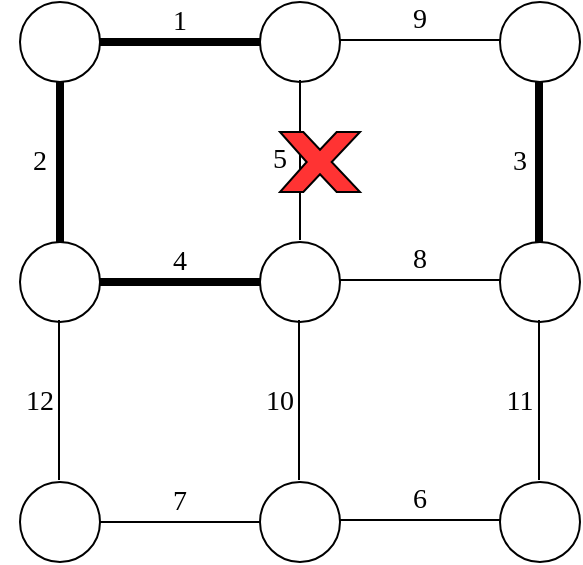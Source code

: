 <mxfile version="12.6.5" type="device"><diagram id="jyq_wcjJXAYkktYyEcSe" name="Page-1"><mxGraphModel dx="1092" dy="816" grid="1" gridSize="10" guides="1" tooltips="1" connect="1" arrows="1" fold="1" page="1" pageScale="1" pageWidth="850" pageHeight="1100" math="0" shadow="0"><root><mxCell id="0"/><mxCell id="1" parent="0"/><mxCell id="CAmT5Isu5UfrCfacod3J-1" value="" style="ellipse;whiteSpace=wrap;html=1;aspect=fixed;" parent="1" vertex="1"><mxGeometry x="40" y="40" width="40" height="40" as="geometry"/></mxCell><mxCell id="CAmT5Isu5UfrCfacod3J-2" value="" style="ellipse;whiteSpace=wrap;html=1;aspect=fixed;" parent="1" vertex="1"><mxGeometry x="160" y="40" width="40" height="40" as="geometry"/></mxCell><mxCell id="CAmT5Isu5UfrCfacod3J-3" value="" style="ellipse;whiteSpace=wrap;html=1;aspect=fixed;" parent="1" vertex="1"><mxGeometry x="280" y="40" width="40" height="40" as="geometry"/></mxCell><mxCell id="CAmT5Isu5UfrCfacod3J-4" value="" style="ellipse;whiteSpace=wrap;html=1;aspect=fixed;" parent="1" vertex="1"><mxGeometry x="280" y="160" width="40" height="40" as="geometry"/></mxCell><mxCell id="CAmT5Isu5UfrCfacod3J-5" value="" style="ellipse;whiteSpace=wrap;html=1;aspect=fixed;" parent="1" vertex="1"><mxGeometry x="160" y="160" width="40" height="40" as="geometry"/></mxCell><mxCell id="CAmT5Isu5UfrCfacod3J-6" value="" style="ellipse;whiteSpace=wrap;html=1;aspect=fixed;" parent="1" vertex="1"><mxGeometry x="40" y="160" width="40" height="40" as="geometry"/></mxCell><mxCell id="CAmT5Isu5UfrCfacod3J-7" value="" style="ellipse;whiteSpace=wrap;html=1;aspect=fixed;" parent="1" vertex="1"><mxGeometry x="280" y="280" width="40" height="40" as="geometry"/></mxCell><mxCell id="CAmT5Isu5UfrCfacod3J-8" value="" style="ellipse;whiteSpace=wrap;html=1;aspect=fixed;" parent="1" vertex="1"><mxGeometry x="160" y="280" width="40" height="40" as="geometry"/></mxCell><mxCell id="CAmT5Isu5UfrCfacod3J-9" value="" style="ellipse;whiteSpace=wrap;html=1;aspect=fixed;" parent="1" vertex="1"><mxGeometry x="40" y="280" width="40" height="40" as="geometry"/></mxCell><mxCell id="CAmT5Isu5UfrCfacod3J-10" value="" style="endArrow=none;html=1;exitX=1;exitY=0.5;exitDx=0;exitDy=0;entryX=0;entryY=0.5;entryDx=0;entryDy=0;verticalAlign=bottom;strokeWidth=4;" parent="1" source="CAmT5Isu5UfrCfacod3J-1" target="CAmT5Isu5UfrCfacod3J-2" edge="1"><mxGeometry width="50" height="50" relative="1" as="geometry"><mxPoint x="100" y="80" as="sourcePoint"/><mxPoint x="150" y="30" as="targetPoint"/></mxGeometry></mxCell><mxCell id="CAmT5Isu5UfrCfacod3J-14" value="" style="endArrow=none;html=1;entryX=0.5;entryY=1;entryDx=0;entryDy=0;exitX=0.5;exitY=0;exitDx=0;exitDy=0;fontFamily=cm;fontSize=14;labelPosition=left;verticalLabelPosition=middle;align=right;verticalAlign=middle;spacingLeft=5;strokeWidth=4;" parent="1" source="CAmT5Isu5UfrCfacod3J-6" target="CAmT5Isu5UfrCfacod3J-1" edge="1"><mxGeometry width="50" height="50" relative="1" as="geometry"><mxPoint x="40" y="390" as="sourcePoint"/><mxPoint x="90" y="340" as="targetPoint"/></mxGeometry></mxCell><mxCell id="CAmT5Isu5UfrCfacod3J-16" value="1" style="text;html=1;strokeColor=none;fillColor=none;align=center;verticalAlign=middle;whiteSpace=wrap;rounded=0;fontFamily=cm;fontSize=14;" parent="1" vertex="1"><mxGeometry x="100" y="40" width="40" height="20" as="geometry"/></mxCell><mxCell id="CAmT5Isu5UfrCfacod3J-17" value="2" style="text;html=1;strokeColor=none;fillColor=none;align=center;verticalAlign=middle;whiteSpace=wrap;rounded=0;fontFamily=cm;fontSize=14;" parent="1" vertex="1"><mxGeometry x="30" y="110" width="40" height="20" as="geometry"/></mxCell><mxCell id="CAmT5Isu5UfrCfacod3J-23" value="" style="endArrow=none;html=1;exitX=1;exitY=0.5;exitDx=0;exitDy=0;entryX=0;entryY=0.5;entryDx=0;entryDy=0;verticalAlign=bottom;strokeWidth=4;" parent="1" edge="1"><mxGeometry width="50" height="50" relative="1" as="geometry"><mxPoint x="80" y="180" as="sourcePoint"/><mxPoint x="160" y="180" as="targetPoint"/></mxGeometry></mxCell><mxCell id="CAmT5Isu5UfrCfacod3J-24" value="4" style="text;html=1;strokeColor=none;fillColor=none;align=center;verticalAlign=middle;whiteSpace=wrap;rounded=0;fontFamily=cm;fontSize=14;" parent="1" vertex="1"><mxGeometry x="100" y="160" width="40" height="20" as="geometry"/></mxCell><mxCell id="CAmT5Isu5UfrCfacod3J-25" value="" style="endArrow=none;html=1;exitX=1;exitY=0.5;exitDx=0;exitDy=0;entryX=0;entryY=0.5;entryDx=0;entryDy=0;verticalAlign=bottom;" parent="1" edge="1"><mxGeometry width="50" height="50" relative="1" as="geometry"><mxPoint x="80" y="300" as="sourcePoint"/><mxPoint x="160" y="300" as="targetPoint"/></mxGeometry></mxCell><mxCell id="CAmT5Isu5UfrCfacod3J-26" value="7" style="text;html=1;strokeColor=none;fillColor=none;align=center;verticalAlign=middle;whiteSpace=wrap;rounded=0;fontFamily=cm;fontSize=14;" parent="1" vertex="1"><mxGeometry x="100" y="280" width="40" height="20" as="geometry"/></mxCell><mxCell id="CAmT5Isu5UfrCfacod3J-27" value="" style="endArrow=none;html=1;exitX=1;exitY=0.5;exitDx=0;exitDy=0;entryX=0;entryY=0.5;entryDx=0;entryDy=0;verticalAlign=bottom;" parent="1" edge="1"><mxGeometry width="50" height="50" relative="1" as="geometry"><mxPoint x="200" y="59" as="sourcePoint"/><mxPoint x="280" y="59" as="targetPoint"/></mxGeometry></mxCell><mxCell id="CAmT5Isu5UfrCfacod3J-28" value="9" style="text;html=1;strokeColor=none;fillColor=none;align=center;verticalAlign=middle;whiteSpace=wrap;rounded=0;fontFamily=cm;fontSize=14;" parent="1" vertex="1"><mxGeometry x="220" y="39" width="40" height="20" as="geometry"/></mxCell><mxCell id="CAmT5Isu5UfrCfacod3J-29" value="" style="endArrow=none;html=1;exitX=1;exitY=0.5;exitDx=0;exitDy=0;entryX=0;entryY=0.5;entryDx=0;entryDy=0;verticalAlign=bottom;" parent="1" edge="1"><mxGeometry width="50" height="50" relative="1" as="geometry"><mxPoint x="200" y="179" as="sourcePoint"/><mxPoint x="280" y="179" as="targetPoint"/></mxGeometry></mxCell><mxCell id="CAmT5Isu5UfrCfacod3J-30" value="8" style="text;html=1;strokeColor=none;fillColor=none;align=center;verticalAlign=middle;whiteSpace=wrap;rounded=0;fontFamily=cm;fontSize=14;" parent="1" vertex="1"><mxGeometry x="220" y="159" width="40" height="20" as="geometry"/></mxCell><mxCell id="CAmT5Isu5UfrCfacod3J-31" value="" style="endArrow=none;html=1;exitX=1;exitY=0.5;exitDx=0;exitDy=0;entryX=0;entryY=0.5;entryDx=0;entryDy=0;verticalAlign=bottom;" parent="1" edge="1"><mxGeometry width="50" height="50" relative="1" as="geometry"><mxPoint x="200" y="299" as="sourcePoint"/><mxPoint x="280" y="299" as="targetPoint"/></mxGeometry></mxCell><mxCell id="CAmT5Isu5UfrCfacod3J-32" value="6" style="text;html=1;strokeColor=none;fillColor=none;align=center;verticalAlign=middle;whiteSpace=wrap;rounded=0;fontFamily=cm;fontSize=14;" parent="1" vertex="1"><mxGeometry x="220" y="279" width="40" height="20" as="geometry"/></mxCell><mxCell id="CAmT5Isu5UfrCfacod3J-33" value="" style="endArrow=none;html=1;entryX=0.5;entryY=1;entryDx=0;entryDy=0;exitX=0.5;exitY=0;exitDx=0;exitDy=0;fontFamily=cm;fontSize=14;labelPosition=left;verticalLabelPosition=middle;align=right;verticalAlign=middle;spacingLeft=5;" parent="1" edge="1"><mxGeometry width="50" height="50" relative="1" as="geometry"><mxPoint x="180" y="159" as="sourcePoint"/><mxPoint x="180" y="79" as="targetPoint"/></mxGeometry></mxCell><mxCell id="CAmT5Isu5UfrCfacod3J-34" value="5" style="text;html=1;strokeColor=none;fillColor=none;align=center;verticalAlign=middle;whiteSpace=wrap;rounded=0;fontFamily=cm;fontSize=14;" parent="1" vertex="1"><mxGeometry x="150" y="109" width="40" height="20" as="geometry"/></mxCell><mxCell id="CAmT5Isu5UfrCfacod3J-37" value="" style="endArrow=none;html=1;entryX=0.5;entryY=1;entryDx=0;entryDy=0;exitX=0.5;exitY=0;exitDx=0;exitDy=0;fontFamily=cm;fontSize=14;labelPosition=left;verticalLabelPosition=middle;align=right;verticalAlign=middle;spacingLeft=5;strokeWidth=4;" parent="1" edge="1"><mxGeometry width="50" height="50" relative="1" as="geometry"><mxPoint x="299.5" y="160" as="sourcePoint"/><mxPoint x="299.5" y="80" as="targetPoint"/></mxGeometry></mxCell><mxCell id="CAmT5Isu5UfrCfacod3J-38" value="3" style="text;html=1;strokeColor=none;fillColor=none;align=center;verticalAlign=middle;whiteSpace=wrap;rounded=0;fontFamily=cm;fontSize=14;" parent="1" vertex="1"><mxGeometry x="270" y="110" width="40" height="20" as="geometry"/></mxCell><mxCell id="CAmT5Isu5UfrCfacod3J-39" value="" style="endArrow=none;html=1;entryX=0.5;entryY=1;entryDx=0;entryDy=0;exitX=0.5;exitY=0;exitDx=0;exitDy=0;fontFamily=cm;fontSize=14;labelPosition=left;verticalLabelPosition=middle;align=right;verticalAlign=middle;spacingLeft=5;" parent="1" edge="1"><mxGeometry width="50" height="50" relative="1" as="geometry"><mxPoint x="59.5" y="279" as="sourcePoint"/><mxPoint x="59.5" y="199" as="targetPoint"/></mxGeometry></mxCell><mxCell id="CAmT5Isu5UfrCfacod3J-40" value="12" style="text;html=1;strokeColor=none;fillColor=none;align=center;verticalAlign=middle;whiteSpace=wrap;rounded=0;fontFamily=cm;fontSize=14;" parent="1" vertex="1"><mxGeometry x="30" y="230" width="40" height="20" as="geometry"/></mxCell><mxCell id="CAmT5Isu5UfrCfacod3J-41" value="" style="endArrow=none;html=1;entryX=0.5;entryY=1;entryDx=0;entryDy=0;exitX=0.5;exitY=0;exitDx=0;exitDy=0;fontFamily=cm;fontSize=14;labelPosition=left;verticalLabelPosition=middle;align=right;verticalAlign=middle;spacingLeft=5;" parent="1" edge="1"><mxGeometry width="50" height="50" relative="1" as="geometry"><mxPoint x="179.5" y="279" as="sourcePoint"/><mxPoint x="179.5" y="199" as="targetPoint"/></mxGeometry></mxCell><mxCell id="CAmT5Isu5UfrCfacod3J-42" value="" style="endArrow=none;html=1;entryX=0.5;entryY=1;entryDx=0;entryDy=0;exitX=0.5;exitY=0;exitDx=0;exitDy=0;fontFamily=cm;fontSize=14;labelPosition=left;verticalLabelPosition=middle;align=right;verticalAlign=middle;spacingLeft=5;" parent="1" edge="1"><mxGeometry width="50" height="50" relative="1" as="geometry"><mxPoint x="299.5" y="279" as="sourcePoint"/><mxPoint x="299.5" y="199" as="targetPoint"/></mxGeometry></mxCell><mxCell id="CAmT5Isu5UfrCfacod3J-43" value="10" style="text;html=1;strokeColor=none;fillColor=none;align=center;verticalAlign=middle;whiteSpace=wrap;rounded=0;fontFamily=cm;fontSize=14;" parent="1" vertex="1"><mxGeometry x="150" y="230" width="40" height="20" as="geometry"/></mxCell><mxCell id="CAmT5Isu5UfrCfacod3J-44" value="11" style="text;html=1;strokeColor=none;fillColor=none;align=center;verticalAlign=middle;whiteSpace=wrap;rounded=0;fontFamily=cm;fontSize=14;" parent="1" vertex="1"><mxGeometry x="270" y="230" width="40" height="20" as="geometry"/></mxCell><mxCell id="CAmT5Isu5UfrCfacod3J-46" value="" style="verticalLabelPosition=bottom;verticalAlign=top;html=1;shape=mxgraph.basic.x;fontFamily=cm;fontSize=14;fillColor=#FF3333;" parent="1" vertex="1"><mxGeometry x="170" y="105" width="40" height="30" as="geometry"/></mxCell></root></mxGraphModel></diagram></mxfile>